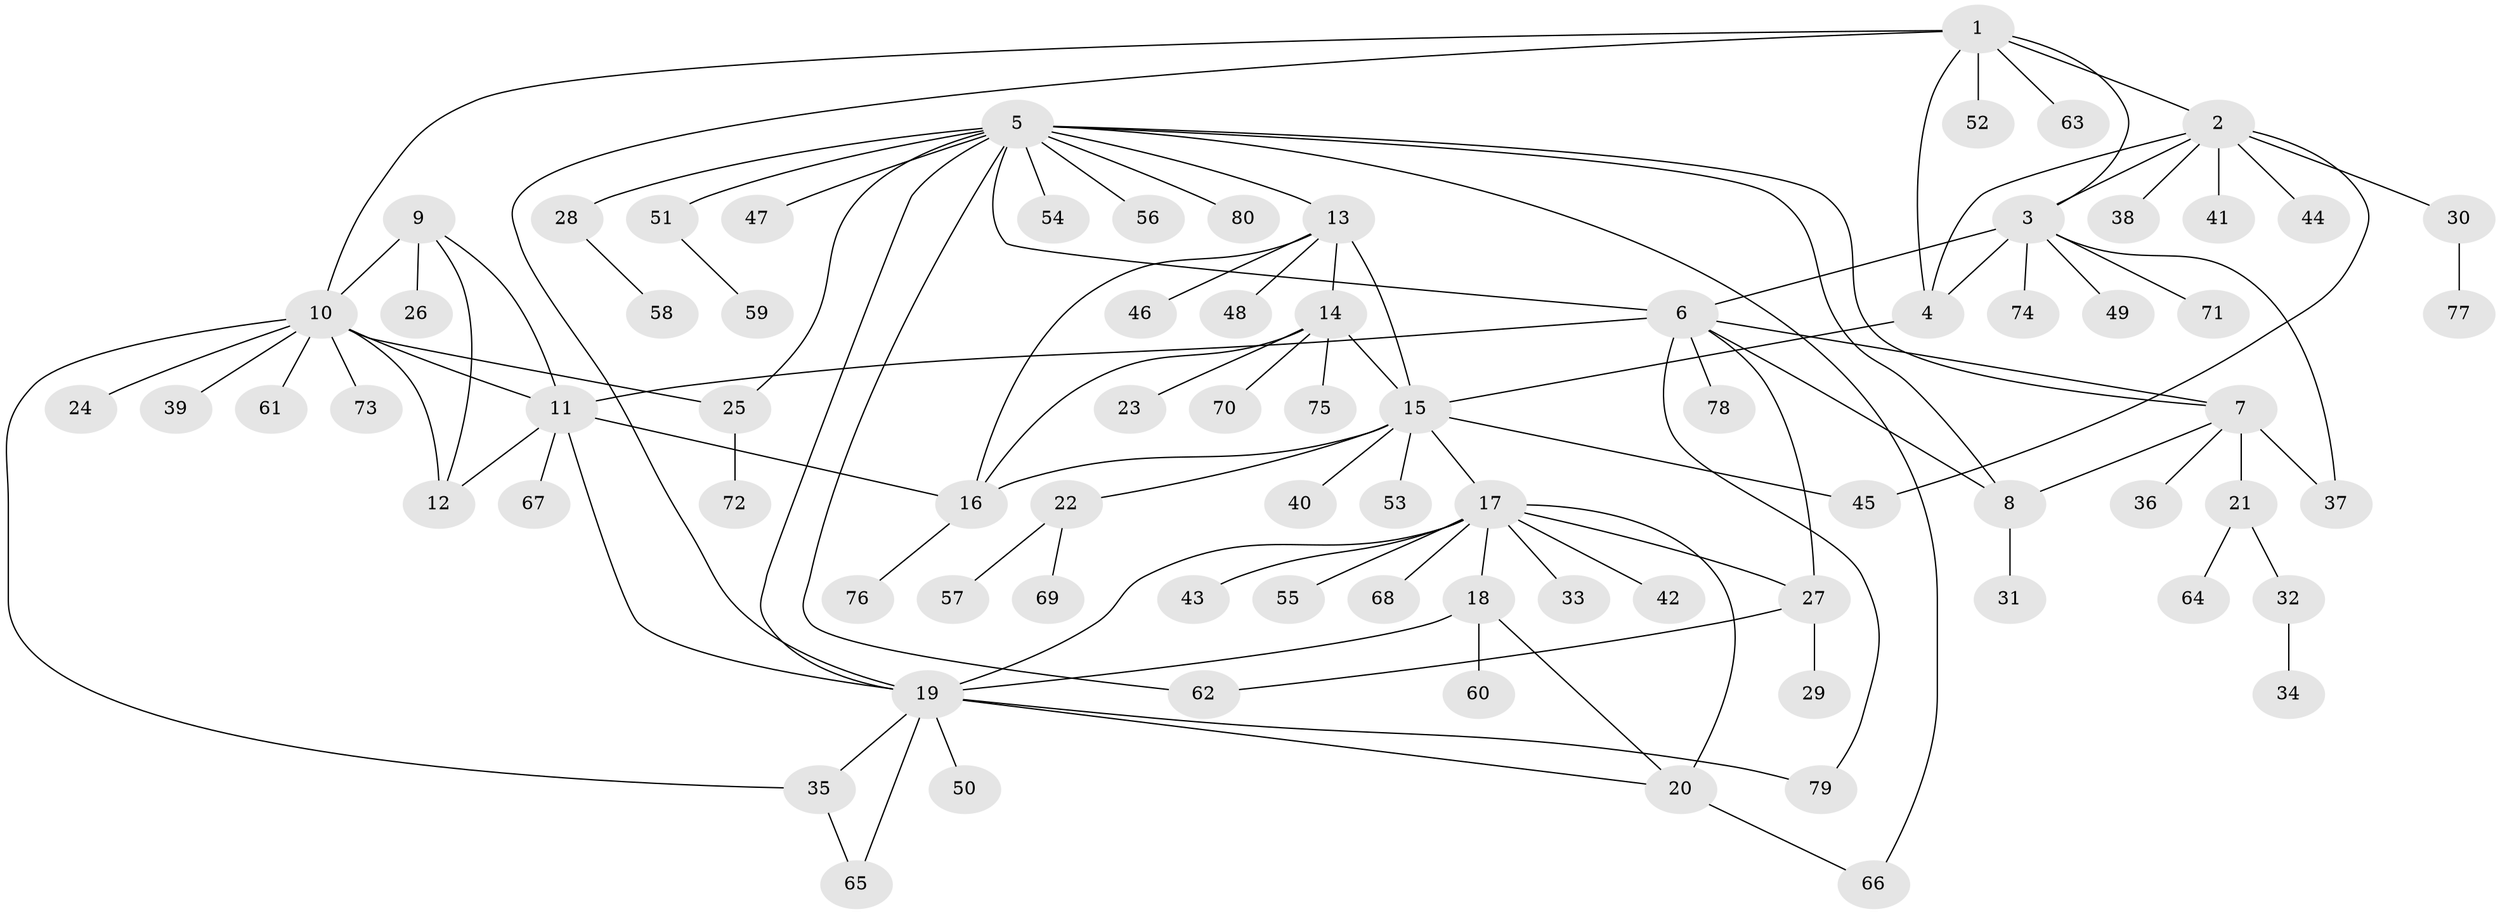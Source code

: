 // Generated by graph-tools (version 1.1) at 2025/11/02/27/25 16:11:29]
// undirected, 80 vertices, 109 edges
graph export_dot {
graph [start="1"]
  node [color=gray90,style=filled];
  1;
  2;
  3;
  4;
  5;
  6;
  7;
  8;
  9;
  10;
  11;
  12;
  13;
  14;
  15;
  16;
  17;
  18;
  19;
  20;
  21;
  22;
  23;
  24;
  25;
  26;
  27;
  28;
  29;
  30;
  31;
  32;
  33;
  34;
  35;
  36;
  37;
  38;
  39;
  40;
  41;
  42;
  43;
  44;
  45;
  46;
  47;
  48;
  49;
  50;
  51;
  52;
  53;
  54;
  55;
  56;
  57;
  58;
  59;
  60;
  61;
  62;
  63;
  64;
  65;
  66;
  67;
  68;
  69;
  70;
  71;
  72;
  73;
  74;
  75;
  76;
  77;
  78;
  79;
  80;
  1 -- 2;
  1 -- 3;
  1 -- 4;
  1 -- 10;
  1 -- 19;
  1 -- 52;
  1 -- 63;
  2 -- 3;
  2 -- 4;
  2 -- 30;
  2 -- 38;
  2 -- 41;
  2 -- 44;
  2 -- 45;
  3 -- 4;
  3 -- 6;
  3 -- 37;
  3 -- 49;
  3 -- 71;
  3 -- 74;
  4 -- 15;
  5 -- 6;
  5 -- 7;
  5 -- 8;
  5 -- 13;
  5 -- 19;
  5 -- 25;
  5 -- 28;
  5 -- 47;
  5 -- 51;
  5 -- 54;
  5 -- 56;
  5 -- 62;
  5 -- 66;
  5 -- 80;
  6 -- 7;
  6 -- 8;
  6 -- 11;
  6 -- 27;
  6 -- 78;
  6 -- 79;
  7 -- 8;
  7 -- 21;
  7 -- 36;
  7 -- 37;
  8 -- 31;
  9 -- 10;
  9 -- 11;
  9 -- 12;
  9 -- 26;
  10 -- 11;
  10 -- 12;
  10 -- 24;
  10 -- 25;
  10 -- 35;
  10 -- 39;
  10 -- 61;
  10 -- 73;
  11 -- 12;
  11 -- 16;
  11 -- 19;
  11 -- 67;
  13 -- 14;
  13 -- 15;
  13 -- 16;
  13 -- 46;
  13 -- 48;
  14 -- 15;
  14 -- 16;
  14 -- 23;
  14 -- 70;
  14 -- 75;
  15 -- 16;
  15 -- 17;
  15 -- 22;
  15 -- 40;
  15 -- 45;
  15 -- 53;
  16 -- 76;
  17 -- 18;
  17 -- 19;
  17 -- 20;
  17 -- 27;
  17 -- 33;
  17 -- 42;
  17 -- 43;
  17 -- 55;
  17 -- 68;
  18 -- 19;
  18 -- 20;
  18 -- 60;
  19 -- 20;
  19 -- 35;
  19 -- 50;
  19 -- 65;
  19 -- 79;
  20 -- 66;
  21 -- 32;
  21 -- 64;
  22 -- 57;
  22 -- 69;
  25 -- 72;
  27 -- 29;
  27 -- 62;
  28 -- 58;
  30 -- 77;
  32 -- 34;
  35 -- 65;
  51 -- 59;
}
